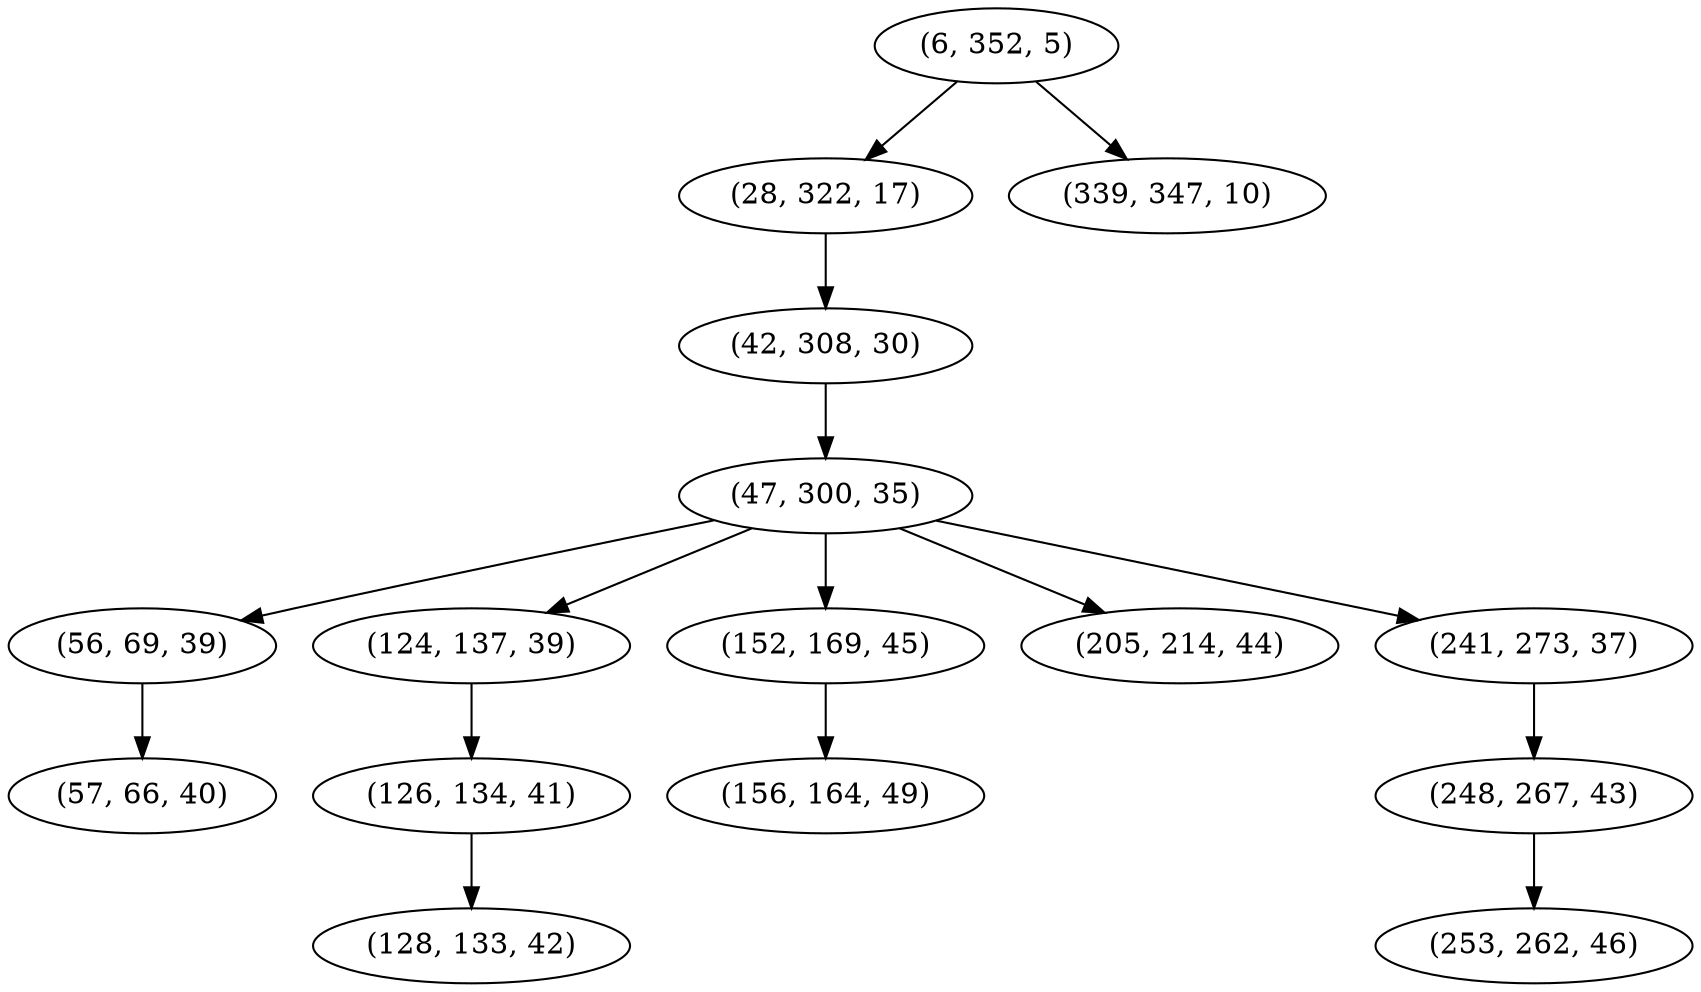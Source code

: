 digraph tree {
    "(6, 352, 5)";
    "(28, 322, 17)";
    "(42, 308, 30)";
    "(47, 300, 35)";
    "(56, 69, 39)";
    "(57, 66, 40)";
    "(124, 137, 39)";
    "(126, 134, 41)";
    "(128, 133, 42)";
    "(152, 169, 45)";
    "(156, 164, 49)";
    "(205, 214, 44)";
    "(241, 273, 37)";
    "(248, 267, 43)";
    "(253, 262, 46)";
    "(339, 347, 10)";
    "(6, 352, 5)" -> "(28, 322, 17)";
    "(6, 352, 5)" -> "(339, 347, 10)";
    "(28, 322, 17)" -> "(42, 308, 30)";
    "(42, 308, 30)" -> "(47, 300, 35)";
    "(47, 300, 35)" -> "(56, 69, 39)";
    "(47, 300, 35)" -> "(124, 137, 39)";
    "(47, 300, 35)" -> "(152, 169, 45)";
    "(47, 300, 35)" -> "(205, 214, 44)";
    "(47, 300, 35)" -> "(241, 273, 37)";
    "(56, 69, 39)" -> "(57, 66, 40)";
    "(124, 137, 39)" -> "(126, 134, 41)";
    "(126, 134, 41)" -> "(128, 133, 42)";
    "(152, 169, 45)" -> "(156, 164, 49)";
    "(241, 273, 37)" -> "(248, 267, 43)";
    "(248, 267, 43)" -> "(253, 262, 46)";
}
